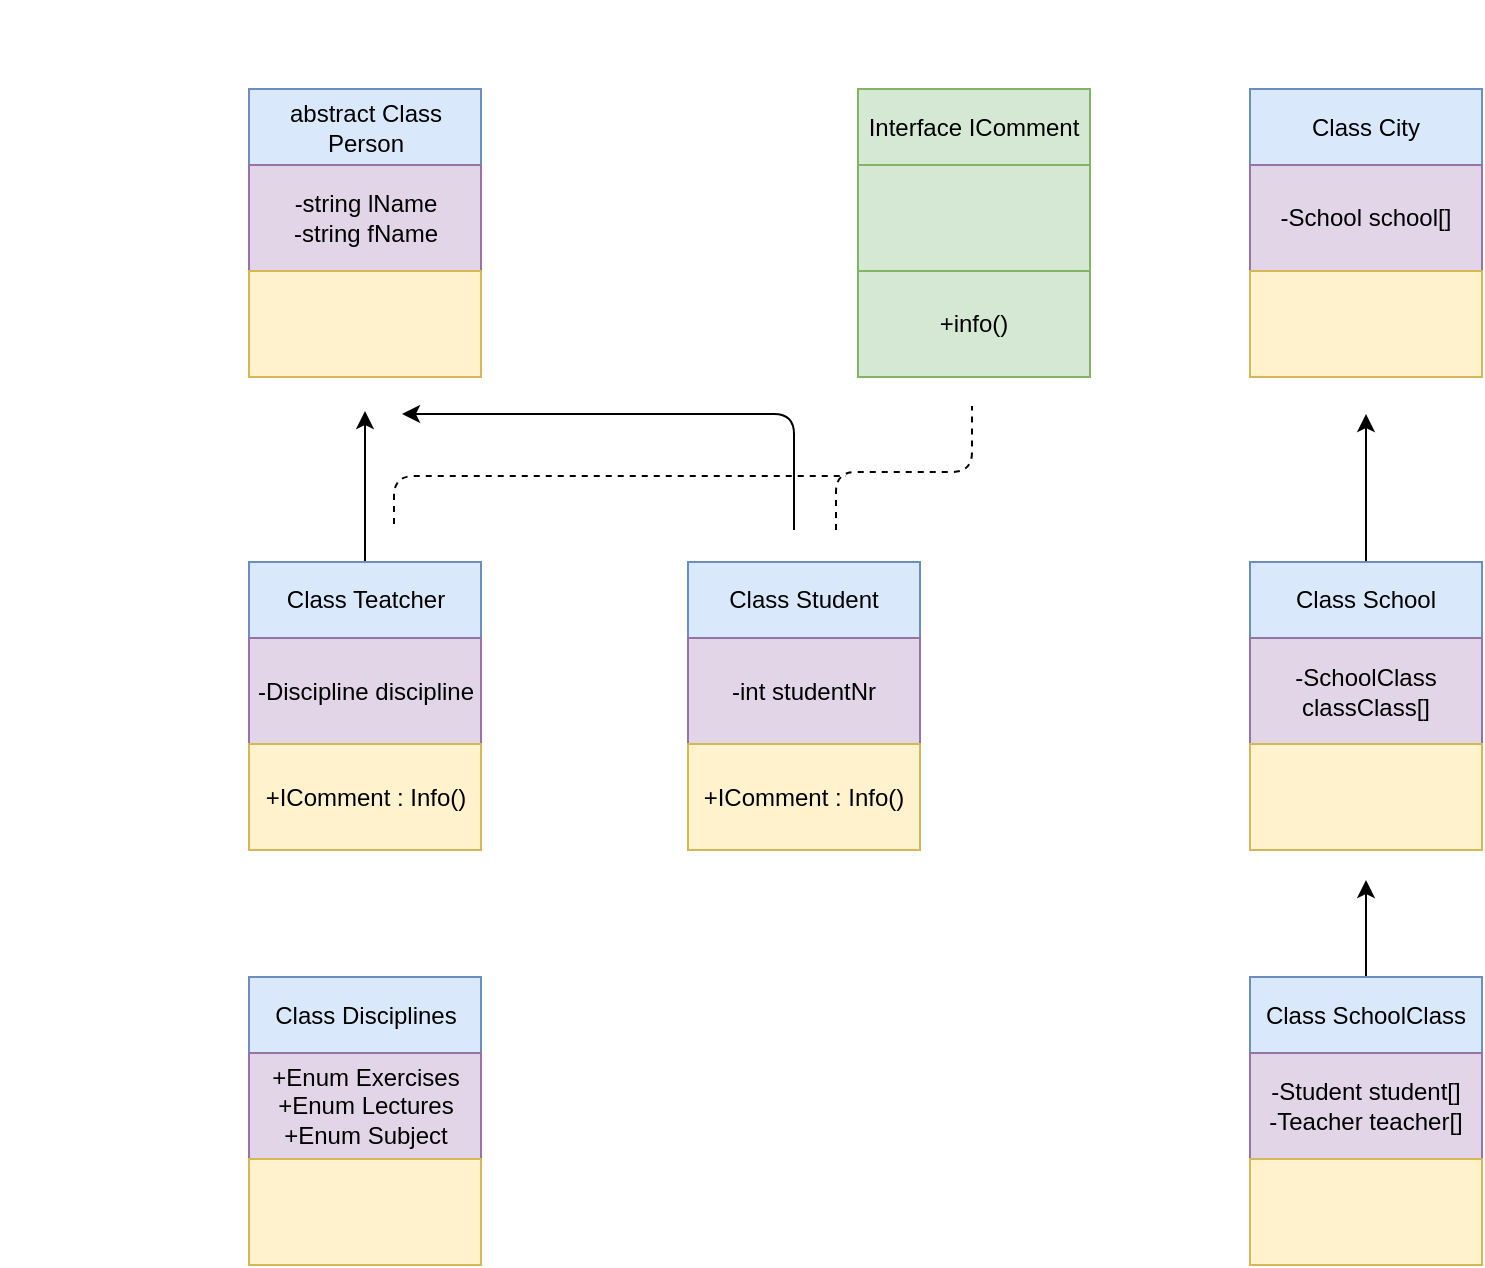 <mxfile version="12.2.4" type="github" pages="1"><diagram id="ibM2Gzw905AEm5nbkNAy" name="Page-1"><mxGraphModel dx="988" dy="652" grid="0" gridSize="10" guides="1" tooltips="1" connect="1" arrows="1" fold="1" page="1" pageScale="1" pageWidth="827" pageHeight="1169" backgroundImage="{&quot;src&quot;:&quot;https://www.google.com/url?sa=i&amp;source=images&amp;cd=&amp;cad=rja&amp;uact=8&amp;ved=2ahUKEwjnlbKA3-TlAhULpYsKHanhAKQQjhx6BAgBEAI&amp;url=https%3A%2F%2Fen.wikipedia.org%2Fwiki%2FLafayette_High_School_(Lexington%2C_Kentucky)&amp;psig=AOvVaw2YEljCwfd8kz0SJRaRtrXV&amp;ust=1573650477833384&quot;,&quot;width&quot;:&quot;&quot;,&quot;height&quot;:&quot;&quot;}" math="0" shadow="0"><root><mxCell id="0"/><mxCell id="1" parent="0"/><mxCell id="9kvy423TFLJHpSAmPVNY-1" value="Class Student" style="rounded=0;whiteSpace=wrap;html=1;fillColor=#dae8fc;strokeColor=#6c8ebf;" vertex="1" parent="1"><mxGeometry x="344" y="281" width="116" height="38" as="geometry"/></mxCell><mxCell id="9kvy423TFLJHpSAmPVNY-2" value="-int studentNr" style="rounded=0;whiteSpace=wrap;html=1;fillColor=#e1d5e7;strokeColor=#9673a6;" vertex="1" parent="1"><mxGeometry x="344" y="319" width="116" height="53" as="geometry"/></mxCell><mxCell id="9kvy423TFLJHpSAmPVNY-3" value="+IComment : Info()" style="rounded=0;whiteSpace=wrap;html=1;fillColor=#fff2cc;strokeColor=#d6b656;" vertex="1" parent="1"><mxGeometry x="344" y="372" width="116" height="53" as="geometry"/></mxCell><mxCell id="9kvy423TFLJHpSAmPVNY-4" value="abstract Class Person" style="rounded=0;whiteSpace=wrap;html=1;fillColor=#dae8fc;strokeColor=#6c8ebf;" vertex="1" parent="1"><mxGeometry x="124.5" y="44.5" width="116" height="38" as="geometry"/></mxCell><mxCell id="9kvy423TFLJHpSAmPVNY-5" value="-string lName&lt;br&gt;-string fName&lt;br&gt;" style="rounded=0;whiteSpace=wrap;html=1;fillColor=#e1d5e7;strokeColor=#9673a6;" vertex="1" parent="1"><mxGeometry x="124.5" y="82.5" width="116" height="53" as="geometry"/></mxCell><mxCell id="9kvy423TFLJHpSAmPVNY-6" value="" style="rounded=0;whiteSpace=wrap;html=1;fillColor=#fff2cc;strokeColor=#d6b656;" vertex="1" parent="1"><mxGeometry x="124.5" y="135.5" width="116" height="53" as="geometry"/></mxCell><mxCell id="9kvy423TFLJHpSAmPVNY-50" style="edgeStyle=orthogonalEdgeStyle;rounded=0;orthogonalLoop=1;jettySize=auto;html=1;" edge="1" parent="1" source="9kvy423TFLJHpSAmPVNY-7"><mxGeometry relative="1" as="geometry"><mxPoint x="182.5" y="205.5" as="targetPoint"/></mxGeometry></mxCell><mxCell id="9kvy423TFLJHpSAmPVNY-7" value="Class Teatcher" style="rounded=0;whiteSpace=wrap;html=1;fillColor=#dae8fc;strokeColor=#6c8ebf;" vertex="1" parent="1"><mxGeometry x="124.5" y="281" width="116" height="38" as="geometry"/></mxCell><mxCell id="9kvy423TFLJHpSAmPVNY-8" value="-Discipline discipline" style="rounded=0;whiteSpace=wrap;html=1;fillColor=#e1d5e7;strokeColor=#9673a6;" vertex="1" parent="1"><mxGeometry x="124.5" y="319" width="116" height="53" as="geometry"/></mxCell><mxCell id="9kvy423TFLJHpSAmPVNY-9" value="+IComment : Info()" style="rounded=0;whiteSpace=wrap;html=1;fillColor=#fff2cc;strokeColor=#d6b656;" vertex="1" parent="1"><mxGeometry x="124.5" y="372" width="116" height="53" as="geometry"/></mxCell><mxCell id="9kvy423TFLJHpSAmPVNY-48" style="edgeStyle=orthogonalEdgeStyle;rounded=0;orthogonalLoop=1;jettySize=auto;html=1;" edge="1" parent="1" source="9kvy423TFLJHpSAmPVNY-10"><mxGeometry relative="1" as="geometry"><mxPoint x="683" y="440" as="targetPoint"/></mxGeometry></mxCell><mxCell id="9kvy423TFLJHpSAmPVNY-10" value="Class SchoolClass" style="rounded=0;whiteSpace=wrap;html=1;fillColor=#dae8fc;strokeColor=#6c8ebf;" vertex="1" parent="1"><mxGeometry x="625" y="488.5" width="116" height="38" as="geometry"/></mxCell><mxCell id="9kvy423TFLJHpSAmPVNY-11" value="-Student student[]&lt;br&gt;-Teacher teacher[]" style="rounded=0;whiteSpace=wrap;html=1;fillColor=#e1d5e7;strokeColor=#9673a6;" vertex="1" parent="1"><mxGeometry x="625" y="526.5" width="116" height="53" as="geometry"/></mxCell><mxCell id="9kvy423TFLJHpSAmPVNY-12" value="" style="rounded=0;whiteSpace=wrap;html=1;fillColor=#fff2cc;strokeColor=#d6b656;" vertex="1" parent="1"><mxGeometry x="625" y="579.5" width="116" height="53" as="geometry"/></mxCell><mxCell id="9kvy423TFLJHpSAmPVNY-13" value="Interface IComment" style="rounded=0;whiteSpace=wrap;html=1;fillColor=#d5e8d4;strokeColor=#82b366;" vertex="1" parent="1"><mxGeometry x="429" y="44.5" width="116" height="38" as="geometry"/></mxCell><mxCell id="9kvy423TFLJHpSAmPVNY-14" value="" style="rounded=0;whiteSpace=wrap;html=1;fillColor=#d5e8d4;strokeColor=#82b366;" vertex="1" parent="1"><mxGeometry x="429" y="82.5" width="116" height="53" as="geometry"/></mxCell><mxCell id="9kvy423TFLJHpSAmPVNY-15" value="+info()" style="rounded=0;whiteSpace=wrap;html=1;fillColor=#d5e8d4;strokeColor=#82b366;" vertex="1" parent="1"><mxGeometry x="429" y="135.5" width="116" height="53" as="geometry"/></mxCell><mxCell id="9kvy423TFLJHpSAmPVNY-19" value="" style="endArrow=classic;html=1;" edge="1" parent="1"><mxGeometry width="50" height="50" relative="1" as="geometry"><mxPoint x="397" y="265" as="sourcePoint"/><mxPoint x="201" y="207" as="targetPoint"/><Array as="points"><mxPoint x="397" y="207"/></Array></mxGeometry></mxCell><mxCell id="9kvy423TFLJHpSAmPVNY-20" value="" style="endArrow=none;dashed=1;html=1;fontFamily=Helvetica;fontSize=11;fontColor=#000000;align=center;strokeColor=#000000;" edge="1" parent="1"><mxGeometry width="50" height="50" relative="1" as="geometry"><mxPoint x="418" y="265" as="sourcePoint"/><mxPoint x="486" y="203" as="targetPoint"/><Array as="points"><mxPoint x="418" y="236"/><mxPoint x="486" y="236"/></Array></mxGeometry></mxCell><mxCell id="9kvy423TFLJHpSAmPVNY-21" value="" style="endArrow=none;dashed=1;html=1;" edge="1" parent="1"><mxGeometry width="50" height="50" relative="1" as="geometry"><mxPoint x="197" y="262" as="sourcePoint"/><mxPoint x="423" y="238" as="targetPoint"/><Array as="points"><mxPoint x="197" y="238"/></Array></mxGeometry></mxCell><mxCell id="9kvy423TFLJHpSAmPVNY-23" value="Class Disciplines" style="rounded=0;whiteSpace=wrap;html=1;fillColor=#dae8fc;strokeColor=#6c8ebf;" vertex="1" parent="1"><mxGeometry x="124.5" y="488.5" width="116" height="38" as="geometry"/></mxCell><mxCell id="9kvy423TFLJHpSAmPVNY-24" value="+Enum Exercises&lt;br&gt;+Enum Lectures&lt;br&gt;+Enum Subject" style="rounded=0;whiteSpace=wrap;html=1;fillColor=#e1d5e7;strokeColor=#9673a6;" vertex="1" parent="1"><mxGeometry x="124.5" y="526.5" width="116" height="53" as="geometry"/></mxCell><mxCell id="9kvy423TFLJHpSAmPVNY-25" value="" style="rounded=0;whiteSpace=wrap;html=1;fillColor=#fff2cc;strokeColor=#d6b656;" vertex="1" parent="1"><mxGeometry x="124.5" y="579.5" width="116" height="53" as="geometry"/></mxCell><mxCell id="9kvy423TFLJHpSAmPVNY-49" style="edgeStyle=orthogonalEdgeStyle;rounded=0;orthogonalLoop=1;jettySize=auto;html=1;" edge="1" parent="1" source="9kvy423TFLJHpSAmPVNY-39"><mxGeometry relative="1" as="geometry"><mxPoint x="683" y="207" as="targetPoint"/></mxGeometry></mxCell><mxCell id="9kvy423TFLJHpSAmPVNY-39" value="Class School" style="rounded=0;whiteSpace=wrap;html=1;fillColor=#dae8fc;strokeColor=#6c8ebf;" vertex="1" parent="1"><mxGeometry x="625" y="281" width="116" height="38" as="geometry"/></mxCell><mxCell id="9kvy423TFLJHpSAmPVNY-40" value="-SchoolClass classClass[]" style="rounded=0;whiteSpace=wrap;html=1;fillColor=#e1d5e7;strokeColor=#9673a6;" vertex="1" parent="1"><mxGeometry x="625" y="319" width="116" height="53" as="geometry"/></mxCell><mxCell id="9kvy423TFLJHpSAmPVNY-41" value="" style="rounded=0;whiteSpace=wrap;html=1;fillColor=#fff2cc;strokeColor=#d6b656;" vertex="1" parent="1"><mxGeometry x="625" y="372" width="116" height="53" as="geometry"/></mxCell><mxCell id="9kvy423TFLJHpSAmPVNY-44" value="Class City" style="rounded=0;whiteSpace=wrap;html=1;fillColor=#dae8fc;strokeColor=#6c8ebf;" vertex="1" parent="1"><mxGeometry x="625" y="44.5" width="116" height="38" as="geometry"/></mxCell><mxCell id="9kvy423TFLJHpSAmPVNY-45" value="-School school[]" style="rounded=0;whiteSpace=wrap;html=1;fillColor=#e1d5e7;strokeColor=#9673a6;" vertex="1" parent="1"><mxGeometry x="625" y="82.5" width="116" height="53" as="geometry"/></mxCell><mxCell id="9kvy423TFLJHpSAmPVNY-46" value="" style="rounded=0;whiteSpace=wrap;html=1;fillColor=#fff2cc;strokeColor=#d6b656;" vertex="1" parent="1"><mxGeometry x="625" y="135.5" width="116" height="53" as="geometry"/></mxCell></root></mxGraphModel></diagram></mxfile>